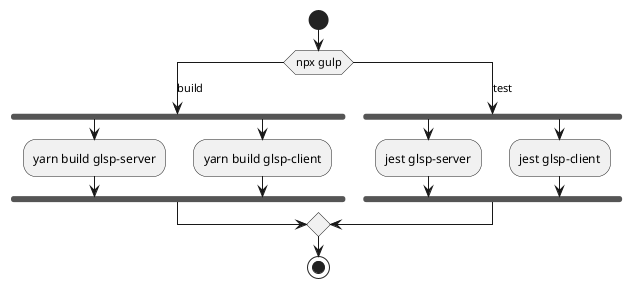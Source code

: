 @startuml

start
switch (npx gulp)
case (build)
fork
    :yarn build glsp-server;
fork again
    :yarn build glsp-client;
end fork
case (test)
fork
    :jest glsp-server;
fork again
    :jest glsp-client;
end fork
endswitch
stop


@enduml